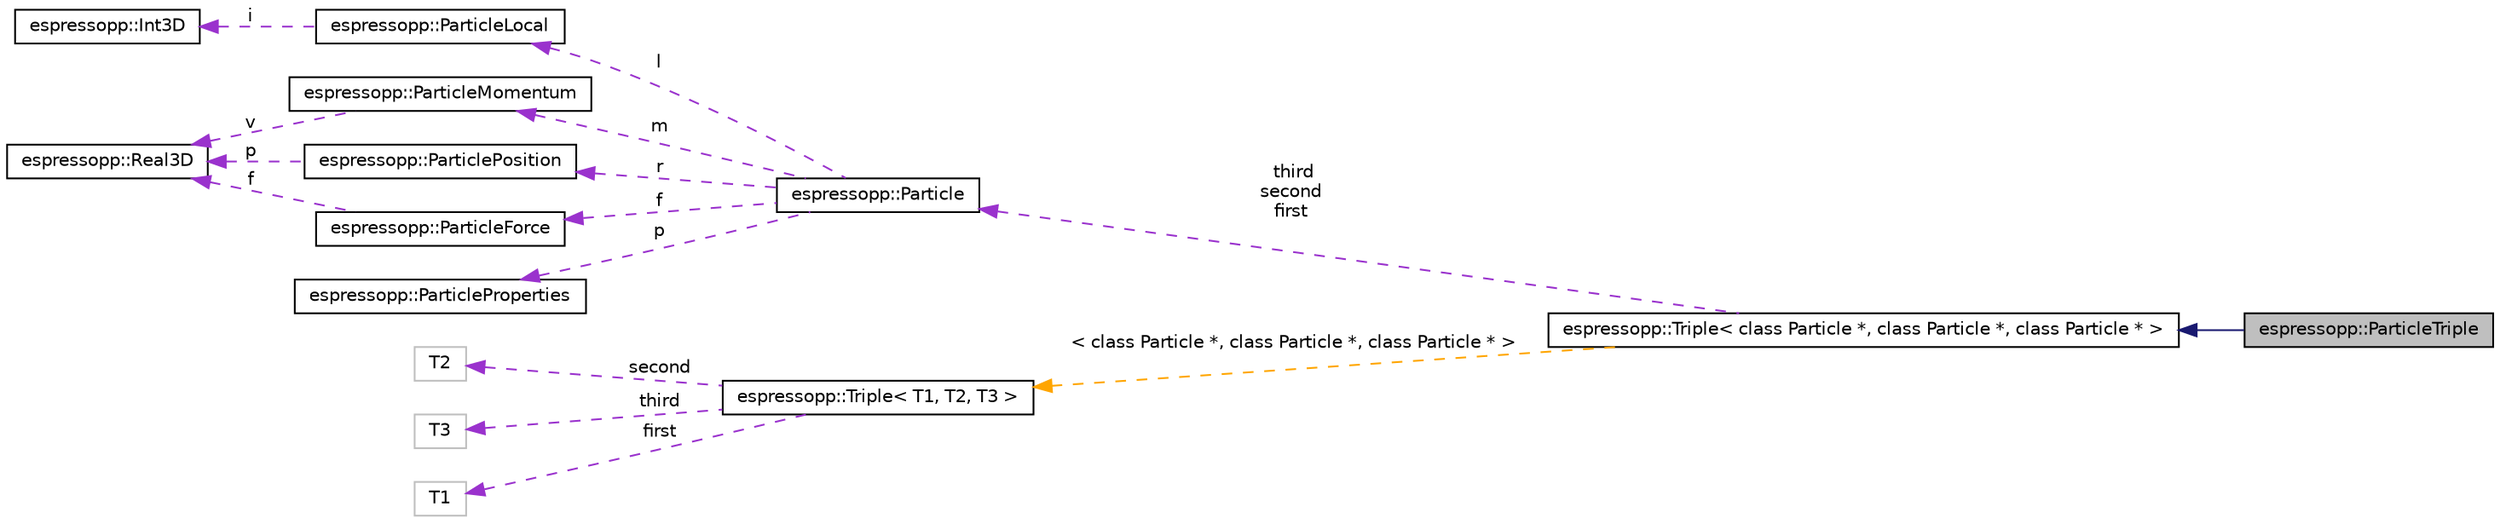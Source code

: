 digraph G
{
  edge [fontname="Helvetica",fontsize="10",labelfontname="Helvetica",labelfontsize="10"];
  node [fontname="Helvetica",fontsize="10",shape=record];
  rankdir="LR";
  Node1 [label="espressopp::ParticleTriple",height=0.2,width=0.4,color="black", fillcolor="grey75", style="filled" fontcolor="black"];
  Node2 -> Node1 [dir="back",color="midnightblue",fontsize="10",style="solid",fontname="Helvetica"];
  Node2 [label="espressopp::Triple\< class Particle *, class Particle *, class Particle * \>",height=0.2,width=0.4,color="black", fillcolor="white", style="filled",URL="$structespressopp_1_1Triple.html"];
  Node3 -> Node2 [dir="back",color="darkorchid3",fontsize="10",style="dashed",label=" third\nsecond\nfirst" ,fontname="Helvetica"];
  Node3 [label="espressopp::Particle",height=0.2,width=0.4,color="black", fillcolor="white", style="filled",URL="$structespressopp_1_1Particle.html"];
  Node4 -> Node3 [dir="back",color="darkorchid3",fontsize="10",style="dashed",label=" l" ,fontname="Helvetica"];
  Node4 [label="espressopp::ParticleLocal",height=0.2,width=0.4,color="black", fillcolor="white", style="filled",URL="$structespressopp_1_1ParticleLocal.html"];
  Node5 -> Node4 [dir="back",color="darkorchid3",fontsize="10",style="dashed",label=" i" ,fontname="Helvetica"];
  Node5 [label="espressopp::Int3D",height=0.2,width=0.4,color="black", fillcolor="white", style="filled",URL="$classespressopp_1_1Int3D.html"];
  Node6 -> Node3 [dir="back",color="darkorchid3",fontsize="10",style="dashed",label=" m" ,fontname="Helvetica"];
  Node6 [label="espressopp::ParticleMomentum",height=0.2,width=0.4,color="black", fillcolor="white", style="filled",URL="$structespressopp_1_1ParticleMomentum.html",tooltip="momentum-like properties"];
  Node7 -> Node6 [dir="back",color="darkorchid3",fontsize="10",style="dashed",label=" v" ,fontname="Helvetica"];
  Node7 [label="espressopp::Real3D",height=0.2,width=0.4,color="black", fillcolor="white", style="filled",URL="$classespressopp_1_1Real3D.html"];
  Node8 -> Node3 [dir="back",color="darkorchid3",fontsize="10",style="dashed",label=" p" ,fontname="Helvetica"];
  Node8 [label="espressopp::ParticleProperties",height=0.2,width=0.4,color="black", fillcolor="white", style="filled",URL="$structespressopp_1_1ParticleProperties.html"];
  Node9 -> Node3 [dir="back",color="darkorchid3",fontsize="10",style="dashed",label=" r" ,fontname="Helvetica"];
  Node9 [label="espressopp::ParticlePosition",height=0.2,width=0.4,color="black", fillcolor="white", style="filled",URL="$structespressopp_1_1ParticlePosition.html",tooltip="position-like properties"];
  Node7 -> Node9 [dir="back",color="darkorchid3",fontsize="10",style="dashed",label=" p" ,fontname="Helvetica"];
  Node10 -> Node3 [dir="back",color="darkorchid3",fontsize="10",style="dashed",label=" f" ,fontname="Helvetica"];
  Node10 [label="espressopp::ParticleForce",height=0.2,width=0.4,color="black", fillcolor="white", style="filled",URL="$structespressopp_1_1ParticleForce.html",tooltip="force-like properties"];
  Node7 -> Node10 [dir="back",color="darkorchid3",fontsize="10",style="dashed",label=" f" ,fontname="Helvetica"];
  Node11 -> Node2 [dir="back",color="orange",fontsize="10",style="dashed",label=" \< class Particle *, class Particle *, class Particle * \>" ,fontname="Helvetica"];
  Node11 [label="espressopp::Triple\< T1, T2, T3 \>",height=0.2,width=0.4,color="black", fillcolor="white", style="filled",URL="$structespressopp_1_1Triple.html"];
  Node12 -> Node11 [dir="back",color="darkorchid3",fontsize="10",style="dashed",label=" second" ,fontname="Helvetica"];
  Node12 [label="T2",height=0.2,width=0.4,color="grey75", fillcolor="white", style="filled"];
  Node13 -> Node11 [dir="back",color="darkorchid3",fontsize="10",style="dashed",label=" third" ,fontname="Helvetica"];
  Node13 [label="T3",height=0.2,width=0.4,color="grey75", fillcolor="white", style="filled"];
  Node14 -> Node11 [dir="back",color="darkorchid3",fontsize="10",style="dashed",label=" first" ,fontname="Helvetica"];
  Node14 [label="T1",height=0.2,width=0.4,color="grey75", fillcolor="white", style="filled"];
}
